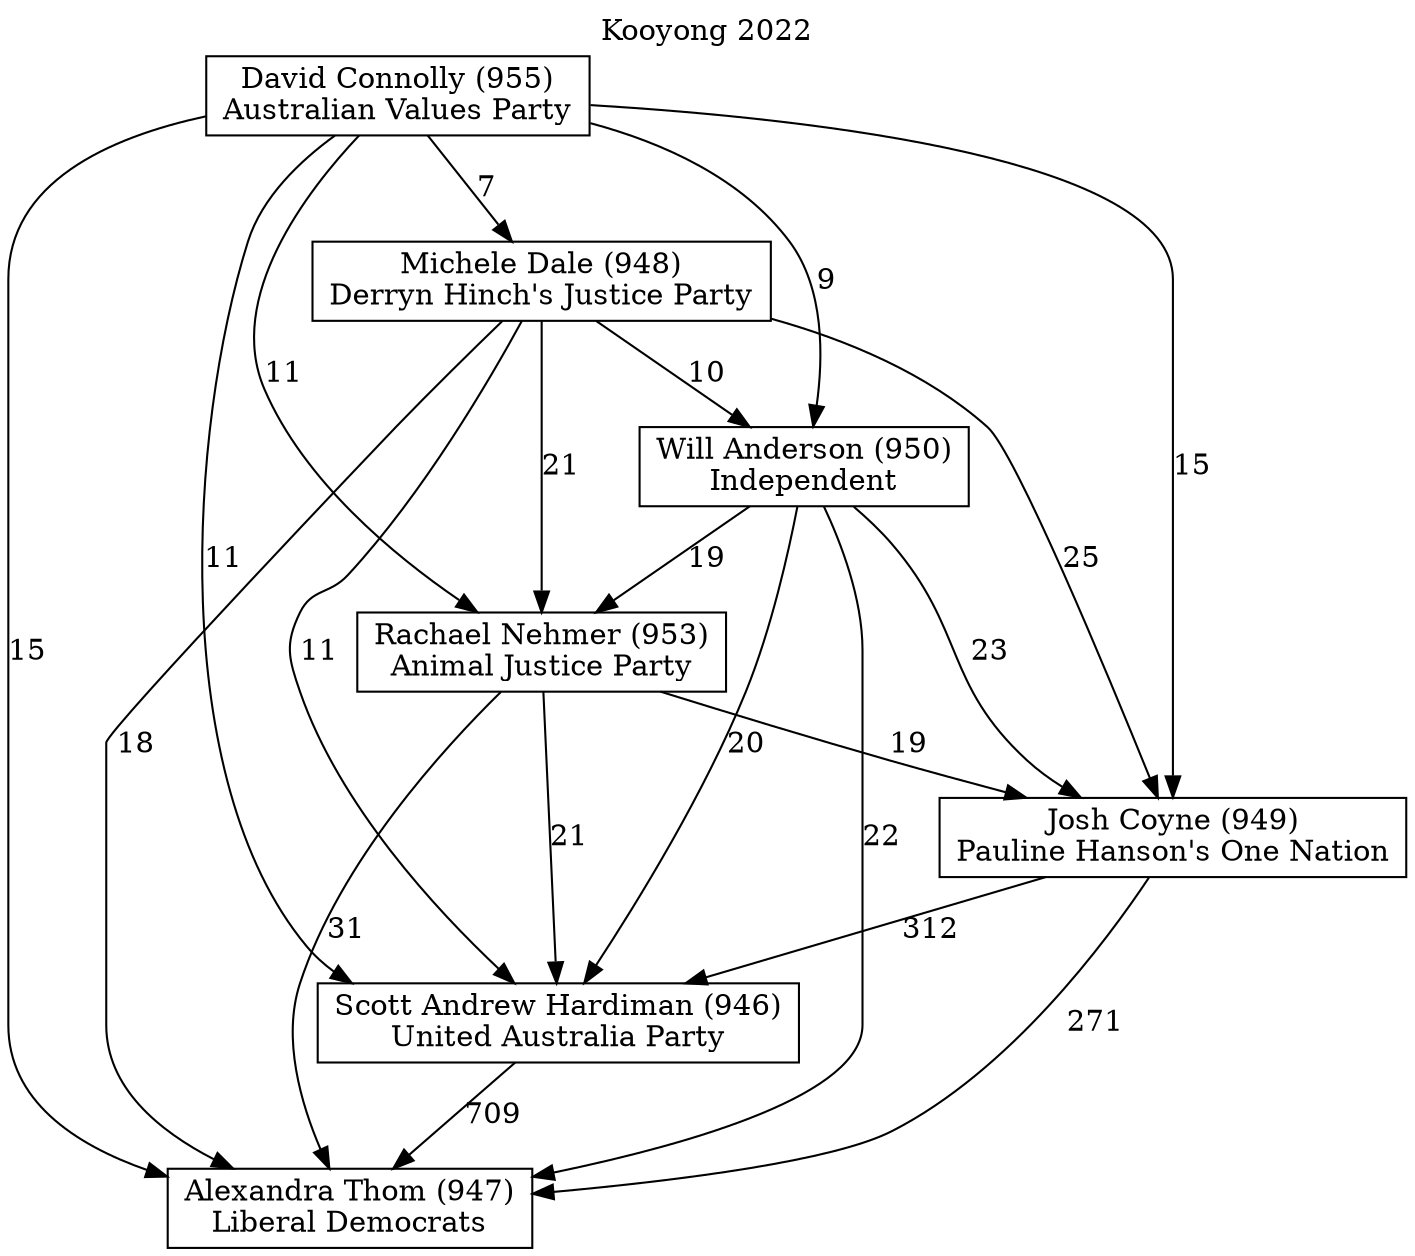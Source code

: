 // House preference flow
digraph "Alexandra Thom (947)_Kooyong_2022" {
	graph [label="Kooyong 2022" labelloc=t mclimit=10]
	node [shape=box]
	"Alexandra Thom (947)" [label="Alexandra Thom (947)
Liberal Democrats"]
	"David Connolly (955)" [label="David Connolly (955)
Australian Values Party"]
	"Scott Andrew Hardiman (946)" [label="Scott Andrew Hardiman (946)
United Australia Party"]
	"Rachael Nehmer (953)" [label="Rachael Nehmer (953)
Animal Justice Party"]
	"Michele Dale (948)" [label="Michele Dale (948)
Derryn Hinch's Justice Party"]
	"Will Anderson (950)" [label="Will Anderson (950)
Independent"]
	"Josh Coyne (949)" [label="Josh Coyne (949)
Pauline Hanson's One Nation"]
	"David Connolly (955)" -> "Rachael Nehmer (953)" [label=11]
	"Scott Andrew Hardiman (946)" -> "Alexandra Thom (947)" [label=709]
	"Josh Coyne (949)" -> "Alexandra Thom (947)" [label=271]
	"Michele Dale (948)" -> "Rachael Nehmer (953)" [label=21]
	"Josh Coyne (949)" -> "Scott Andrew Hardiman (946)" [label=312]
	"Rachael Nehmer (953)" -> "Alexandra Thom (947)" [label=31]
	"Will Anderson (950)" -> "Alexandra Thom (947)" [label=22]
	"Rachael Nehmer (953)" -> "Scott Andrew Hardiman (946)" [label=21]
	"Michele Dale (948)" -> "Will Anderson (950)" [label=10]
	"Will Anderson (950)" -> "Scott Andrew Hardiman (946)" [label=20]
	"David Connolly (955)" -> "Will Anderson (950)" [label=9]
	"Rachael Nehmer (953)" -> "Josh Coyne (949)" [label=19]
	"David Connolly (955)" -> "Josh Coyne (949)" [label=15]
	"David Connolly (955)" -> "Scott Andrew Hardiman (946)" [label=11]
	"Michele Dale (948)" -> "Alexandra Thom (947)" [label=18]
	"Will Anderson (950)" -> "Josh Coyne (949)" [label=23]
	"Will Anderson (950)" -> "Rachael Nehmer (953)" [label=19]
	"Michele Dale (948)" -> "Josh Coyne (949)" [label=25]
	"David Connolly (955)" -> "Alexandra Thom (947)" [label=15]
	"Michele Dale (948)" -> "Scott Andrew Hardiman (946)" [label=11]
	"David Connolly (955)" -> "Michele Dale (948)" [label=7]
}
